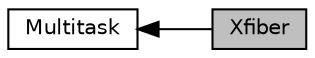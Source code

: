 digraph "Xfiber"
{
  edge [fontname="Helvetica",fontsize="10",labelfontname="Helvetica",labelfontsize="10"];
  node [fontname="Helvetica",fontsize="10",shape=record];
  rankdir=LR;
  Node1 [label="Multitask",height=0.2,width=0.4,color="black", fillcolor="white", style="filled",URL="$group__multitask.html"];
  Node0 [label="Xfiber",height=0.2,width=0.4,color="black", fillcolor="grey75", style="filled", fontcolor="black"];
  Node1->Node0 [shape=plaintext, dir="back", style="solid"];
}
